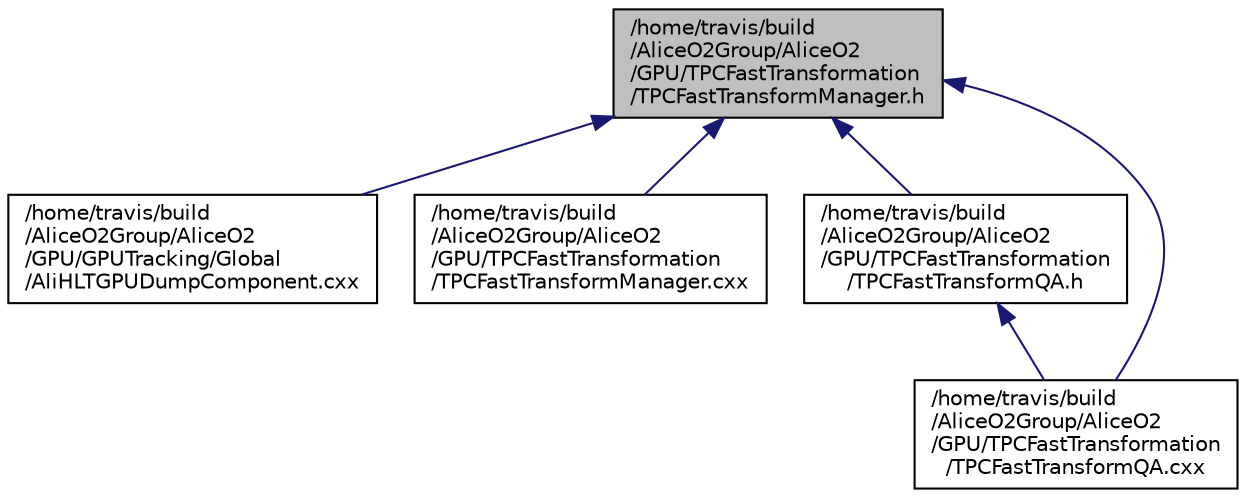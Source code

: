digraph "/home/travis/build/AliceO2Group/AliceO2/GPU/TPCFastTransformation/TPCFastTransformManager.h"
{
 // INTERACTIVE_SVG=YES
  bgcolor="transparent";
  edge [fontname="Helvetica",fontsize="10",labelfontname="Helvetica",labelfontsize="10"];
  node [fontname="Helvetica",fontsize="10",shape=record];
  Node1 [label="/home/travis/build\l/AliceO2Group/AliceO2\l/GPU/TPCFastTransformation\l/TPCFastTransformManager.h",height=0.2,width=0.4,color="black", fillcolor="grey75", style="filled", fontcolor="black"];
  Node1 -> Node2 [dir="back",color="midnightblue",fontsize="10",style="solid",fontname="Helvetica"];
  Node2 [label="/home/travis/build\l/AliceO2Group/AliceO2\l/GPU/GPUTracking/Global\l/AliHLTGPUDumpComponent.cxx",height=0.2,width=0.4,color="black",URL="$df/d9c/AliHLTGPUDumpComponent_8cxx.html"];
  Node1 -> Node3 [dir="back",color="midnightblue",fontsize="10",style="solid",fontname="Helvetica"];
  Node3 [label="/home/travis/build\l/AliceO2Group/AliceO2\l/GPU/TPCFastTransformation\l/TPCFastTransformManager.cxx",height=0.2,width=0.4,color="black",URL="$d5/dd1/TPCFastTransformManager_8cxx.html",tooltip="Implementation of TPCFastTransformManager class. "];
  Node1 -> Node4 [dir="back",color="midnightblue",fontsize="10",style="solid",fontname="Helvetica"];
  Node4 [label="/home/travis/build\l/AliceO2Group/AliceO2\l/GPU/TPCFastTransformation\l/TPCFastTransformQA.h",height=0.2,width=0.4,color="black",URL="$d0/db6/TPCFastTransformQA_8h.html"];
  Node4 -> Node5 [dir="back",color="midnightblue",fontsize="10",style="solid",fontname="Helvetica"];
  Node5 [label="/home/travis/build\l/AliceO2Group/AliceO2\l/GPU/TPCFastTransformation\l/TPCFastTransformQA.cxx",height=0.2,width=0.4,color="black",URL="$d7/d52/TPCFastTransformQA_8cxx.html",tooltip="Implementation of TPCFastTransformQA class. "];
  Node1 -> Node5 [dir="back",color="midnightblue",fontsize="10",style="solid",fontname="Helvetica"];
}
